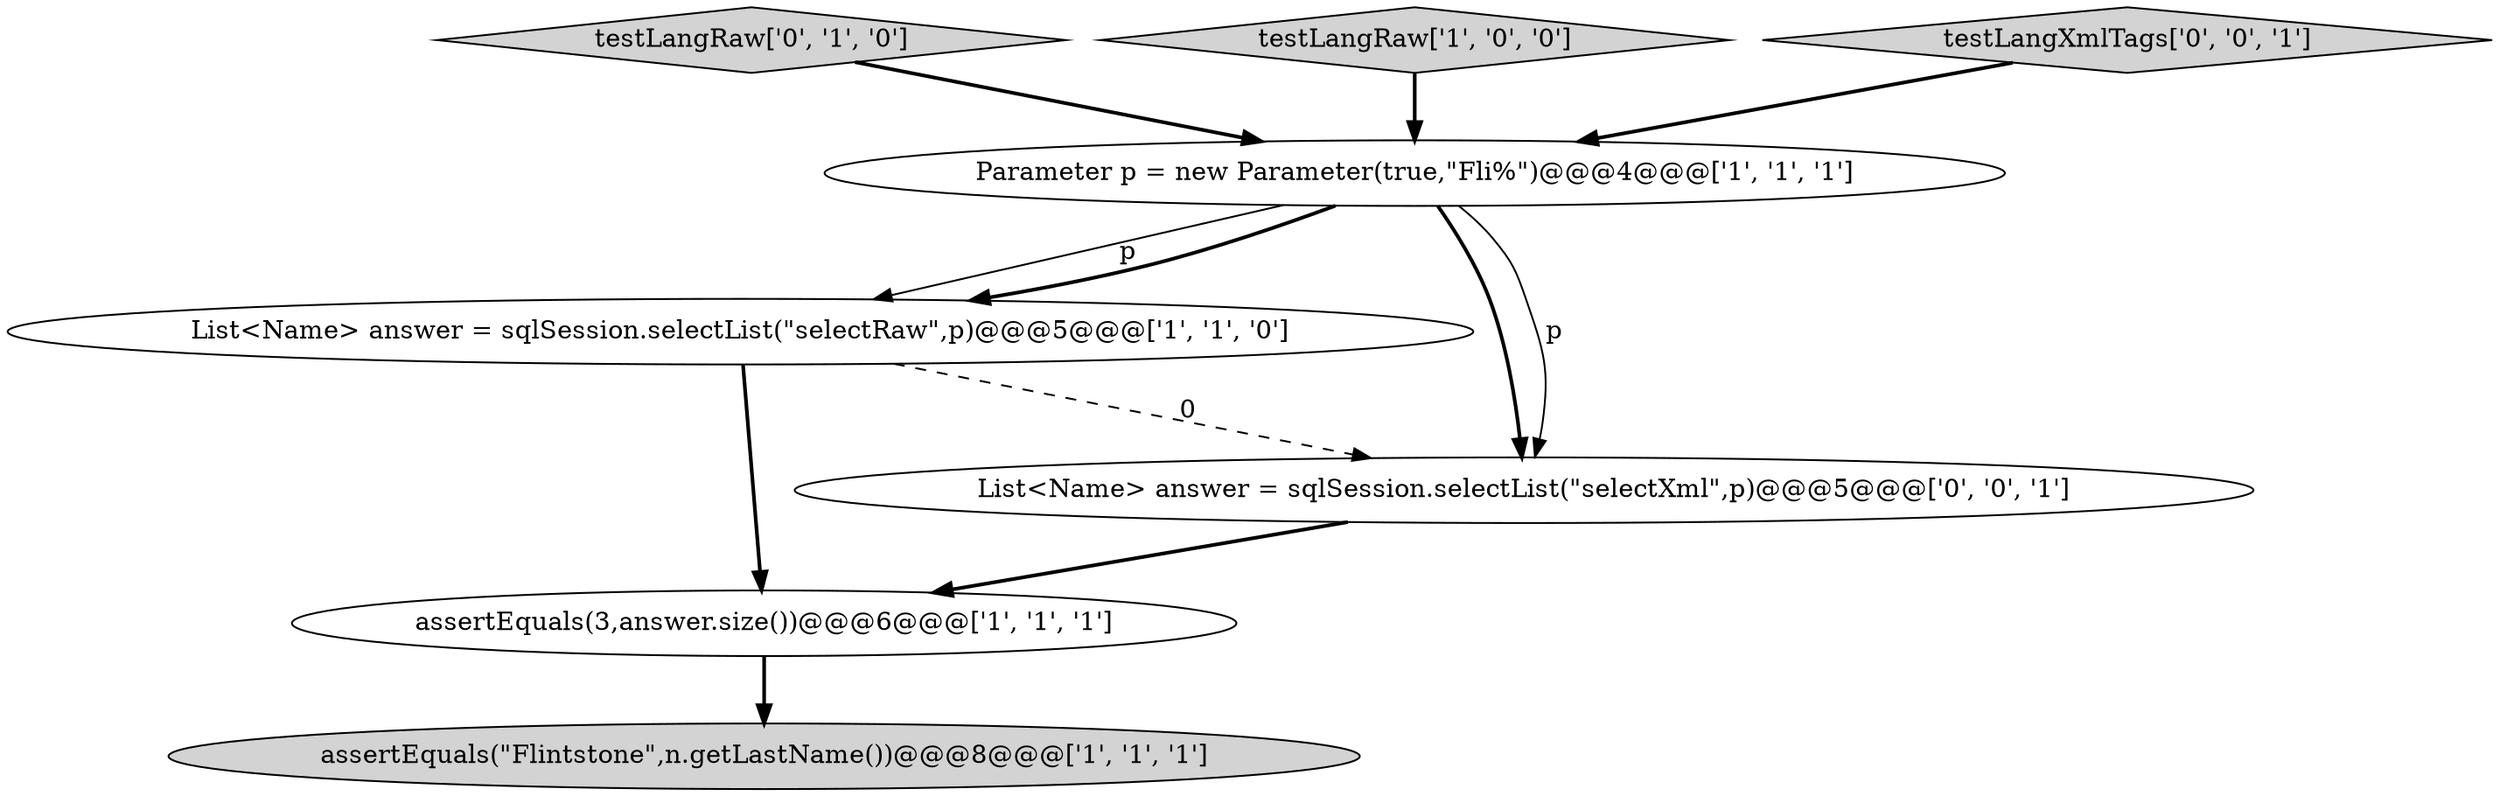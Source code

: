 digraph {
5 [style = filled, label = "testLangRaw['0', '1', '0']", fillcolor = lightgray, shape = diamond image = "AAA0AAABBB2BBB"];
1 [style = filled, label = "testLangRaw['1', '0', '0']", fillcolor = lightgray, shape = diamond image = "AAA0AAABBB1BBB"];
7 [style = filled, label = "testLangXmlTags['0', '0', '1']", fillcolor = lightgray, shape = diamond image = "AAA0AAABBB3BBB"];
4 [style = filled, label = "List<Name> answer = sqlSession.selectList(\"selectRaw\",p)@@@5@@@['1', '1', '0']", fillcolor = white, shape = ellipse image = "AAA0AAABBB1BBB"];
0 [style = filled, label = "assertEquals(3,answer.size())@@@6@@@['1', '1', '1']", fillcolor = white, shape = ellipse image = "AAA0AAABBB1BBB"];
6 [style = filled, label = "List<Name> answer = sqlSession.selectList(\"selectXml\",p)@@@5@@@['0', '0', '1']", fillcolor = white, shape = ellipse image = "AAA0AAABBB3BBB"];
3 [style = filled, label = "Parameter p = new Parameter(true,\"Fli%\")@@@4@@@['1', '1', '1']", fillcolor = white, shape = ellipse image = "AAA0AAABBB1BBB"];
2 [style = filled, label = "assertEquals(\"Flintstone\",n.getLastName())@@@8@@@['1', '1', '1']", fillcolor = lightgray, shape = ellipse image = "AAA0AAABBB1BBB"];
1->3 [style = bold, label=""];
5->3 [style = bold, label=""];
3->4 [style = solid, label="p"];
3->6 [style = bold, label=""];
6->0 [style = bold, label=""];
4->6 [style = dashed, label="0"];
3->4 [style = bold, label=""];
3->6 [style = solid, label="p"];
7->3 [style = bold, label=""];
4->0 [style = bold, label=""];
0->2 [style = bold, label=""];
}
